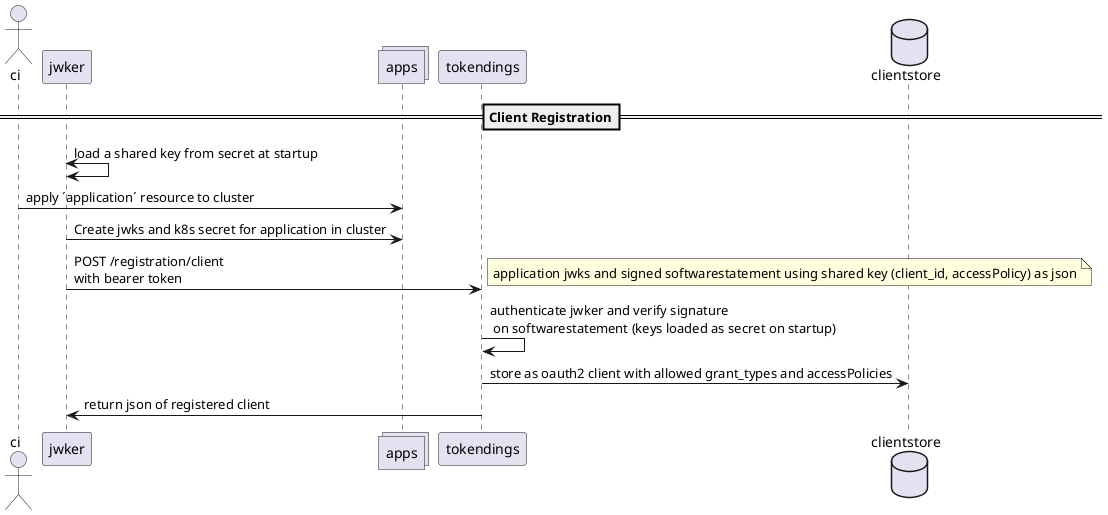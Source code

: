 @startuml
actor ci as ci
participant jwker as "jwker"
collections apps as "apps"
participant tokendings as "tokendings"
database clientstore

==Client Registration==
jwker <-> jwker: load a shared key from secret at startup
/' note right: private key used to verify the assertion '/
ci -> apps : apply ´application´ resource to cluster
jwker -> apps: Create jwks and k8s secret for application in cluster
jwker -> tokendings: POST /registration/client\nwith bearer token
note right: application jwks and signed softwarestatement using shared key (client_id, accessPolicy) as json
tokendings -> tokendings: authenticate jwker and verify signature \n on softwarestatement (keys loaded as secret on startup)
tokendings -> clientstore: store as oauth2 client with allowed grant_types and accessPolicies
tokendings -> jwker: return json of registered client
@enduml
